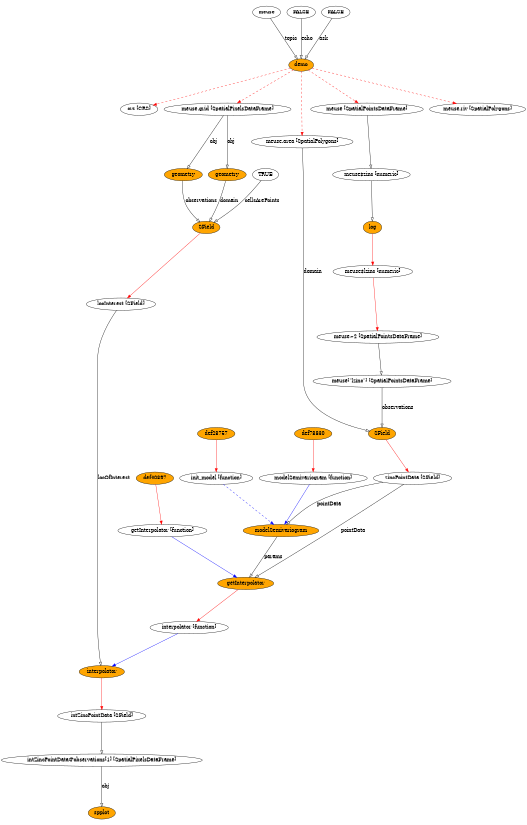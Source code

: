 digraph f {
	graph [bgcolor=transparent, fontcolor=black, ratio=fill, splines=TRUE, rank=same, size="3.51041666666667,5.52083333333333", rankdir=TB];
	node [label="\N", shape=ellipse, fixedsize=FALSE, fillcolor=white, style=filled, color=black, fontcolor=black, fontsize=14, height="0.5", width="0.75"];
	edge [headport=center, style=solid, arrowhead=normal, color=black, dir=none, weight="1.0", fontcolor=black, arrowtail=none, fontsize=14, labelfontsize=11, arrowsize=1, minlen=1];
	graph [bb="0,0,1233,1934.8"];
	init_model [label="init_model [function]", width="2.596", pos="495,816"];
	def28757 [fillcolor=orange, width="1.3126", pos="495,920"];
	modelSemivariogram [label="modelSemivariogram [function]", width="3.7602", pos="743,816"];
	def78830 [fillcolor=orange, width="1.3126", pos="743,920"];
	getInterpolator [label="getInterpolator [function]", width="3.034", pos="428,691"];
	def40897 [fillcolor=orange, width="1.3126", pos="336,816"];
	883 [label=demo, fillcolor=orange, width="0.89573", pos="670,1784"];
	94046 [label=meuse, width="0.98203", pos="576,1910"];
	4555 [label=FALSE, width="1.1187", pos="670,1910"];
	52810 [label=FALSE, width="1.1187", pos="769,1910"];
	crs [label="crs [CRS]", width="1.3665", pos="263,1680"];
	meuse [label="meuse [SpatialPointsDataFrame]", width="3.8391", pos="836,1680"];
	"meuse.area" [label="meuse.area [SpatialPolygons]", width="3.4835", pos="677,1605"];
	"meuse.grid" [label="meuse.grid [SpatialPixelsDataFrame]", width="4.3173", pos="486,1680"];
	"meuse.riv" [label="meuse.riv [SpatialPolygons]", width="3.3398", pos="1113,1680"];
	"meuse~2" [label="meuse~2 [SpatialPointsDataFrame]", width="4.1176", pos="866,1149"];
	"meuse$lzinc" [label="meuse$lzinc [numeric]", width="2.761", pos="849,1300"];
	892 [label=log, fillcolor=orange, pos="841,1404"];
	"meuse$zinc" [label="meuse$zinc [numeric]", width="2.6959", pos="836,1529"];
	zincPointData [label="zincPointData [SField]", width="2.7612", pos="997,816"];
	551 [label=SField, fillcolor=orange, width="1.0036", pos="883,920"];
	"meuse[\"lzinc\"]" [label="meuse[\"lzinc\"] [SpatialPointsDataFrame]", width="4.7569", pos="883,1046"];
	interpolator [label="interpolator [function]", width="2.696", pos="376,461"];
	456 [label=getInterpolator, fillcolor=orange, width="1.8947", pos="539,565"];
	956 [label=modelSemivariogram, fillcolor=orange, width="2.621", pos="693,691"];
	locInterest [label="locInterest [SField]", width="2.373", pos="229,1225"];
	453 [label=SField, fillcolor=orange, width="1.0036", pos="445,1404"];
	677 [label=geometry, fillcolor=orange, width="1.3126", pos="373,1529"];
	572 [label=geometry, fillcolor=orange, width="1.3126", pos="486,1529"];
	10292 [label=TRUE, width="1.0034", pos="588,1529"];
	intZincPointData [label="intZincPointData [SField]", width="3.0919", pos="248,254"];
	899 [label=interpolator, fillcolor=orange, width="1.5568", pos="248,358"];
	246 [label=spplot, fillcolor=orange, width="0.9534", pos="248,25"];
	"intZincPointData@observations[1]" [label="intZincPointData@observations[1] [SpatialPixelsDataFrame]", width="6.8983", pos="248,151"];
	init_model -> 956:center [style=dashed, color=blue, dir=forward, weight=1, pos="e,666.6,708.4 521.29,798.67 556.35,776.89 618.52,738.26 657.66,713.96"];
	def28757 -> init_model:center [color=red, dir=forward, weight=1, pos="e,495,834.05 495,901.7 495,885.92 495,862.36 495,844.09"];
	modelSemivariogram -> 956:center [color=blue, dir=forward, weight=1, pos="e,699.89,708.96 736.05,797.9 727.69,777.34 713.57,742.6 703.79,718.54"];
	def78830 -> modelSemivariogram:center [color=red, dir=forward, weight=1, pos="e,743,834.05 743,901.7 743,885.92 743,862.36 743,844.09"];
	getInterpolator -> 456:center [color=blue, dir=forward, weight=1, pos="e,523.98,582.78 443.2,673.02 462.3,651.68 495.21,614.92 517.04,590.53"];
	def40897 -> getInterpolator:center [color=red, dir=forward, weight=1, pos="e,415.2,709.11 348.41,798.41 364.03,777.53 391.01,741.46 409.17,717.17"];
	883 -> crs:center [style=dashed, color=red, dir=forward, weight=1, pos="e,299.75,1692 640.47,1776.3 580.19,1762.5 438.76,1729.6 321,1698 317.23,1697 313.33,1695.9 309.42,1694.8"];
	883 -> meuse:center [style=dashed, color=red, dir=forward, weight=1, pos="e,808.82,1697.7 691.02,1770.1 718.49,1753.2 767.01,1723.4 800.29,1702.9"];
	883 -> "meuse.area":center [style=dashed, color=red, dir=forward, weight=1, pos="e,676.32,1623.1 670.68,1765.7 671.91,1734.8 674.47,1670 675.93,1633.1"];
	883 -> "meuse.grid":center [style=dashed, color=red, dir=forward, weight=1, pos="e,516.21,1697.7 647.81,1770.7 617.49,1753.9 562.66,1723.5 525.3,1702.8"];
	883 -> "meuse.riv":center [style=dashed, color=red, dir=forward, weight=1, pos="e,1050.5,1695.4 699.41,1776.2 768.26,1760.4 941.54,1720.5 1040.6,1697.7"];
	94046 -> 883:center [arrowhead=onormal, dir=forward, weight=1, label=topic, pos="e,657.95,1800.9 588.1,1893 604.24,1871.7 632.98,1833.8 651.76,1809.1", lp="642,1847"];
	4555 -> 883:center [arrowhead=onormal, dir=forward, weight=1, label=echo, pos="e,670,1802.1 670,1891.8 670,1871.2 670,1836.6 670,1812.4", lp="683.21,1847"];
	52810 -> 883:center [arrowhead=onormal, dir=forward, weight=1, label=ask, pos="e,682.63,1800.8 756.06,1892.8 738.99,1871.4 708.83,1833.6 689.13,1809", lp="734.33,1847"];
	meuse -> "meuse$zinc":center [arrowhead=onormal, dir=forward, weight=1, pos="e,836,1547.4 836,1661.9 836,1636.4 836,1588.3 836,1557.7"];
	"meuse.area" -> 551:center [arrowhead=onormal, dir=forward, weight=1, label=domain, pos="e,848.79,926.31 678.45,1586.7 680.5,1560.7 684,1510.1 684,1467 684,1467 684,1467 684,1045 684,972.61 780.02,940.96 838.66,928.38", lp="705,1300"];
	"meuse.grid" -> 677:center [arrowhead=onormal, dir=forward, weight=1, label=obj, pos="e,385.47,1546.4 473.04,1661.9 453.09,1635.6 414.78,1585.1 391.79,1554.8", lp="450.95,1605"];
	"meuse.grid" -> 572:center [arrowhead=onormal, dir=forward, weight=1, label=obj, pos="e,486,1547.4 486,1661.9 486,1636.4 486,1588.3 486,1557.7", lp="494.95,1605"];
	"meuse~2" -> "meuse[\"lzinc\"]":center [arrowhead=onormal, dir=forward, weight=1, pos="e,880.1,1064.2 868.88,1130.9 871.5,1115.3 875.39,1092.2 878.43,1074.2"];
	"meuse$lzinc" -> "meuse~2":center [color=red, dir=forward, weight=1, pos="e,864.02,1167.4 850.95,1281.9 853.87,1256.3 859.4,1207.9 862.88,1177.3"];
	892 -> "meuse$lzinc":center [color=red, dir=forward, weight=1, pos="e,847.66,1318 842.36,1385.7 843.59,1369.9 845.44,1346.4 846.87,1328.1"];
	"meuse$zinc" -> 892:center [arrowhead=onormal, dir=forward, weight=1, pos="e,840.29,1422.4 836.7,1510.9 837.52,1490.6 838.9,1456.6 839.88,1432.6"];
	zincPointData -> 956:center [arrowhead=onormal, dir=forward, weight=1, label=pointData, pos="e,723.63,708.12 947.52,800.29 916.51,790.64 875.9,777.21 840.79,763 803.41,747.87 762.14,727.74 732.74,712.78", lp="867.6,754"];
	zincPointData -> 456:center [arrowhead=onormal, dir=forward, weight=1, label=pointData, pos="e,574.65,580.37 976.56,798.32 941.27,770.05 865.97,712.01 796,673 742.43,643.14 725.62,642.58 669,619 640.89,607.3 609.26,594.39\
 584.24,584.25", lp="880.6,691"];
	551 -> zincPointData:center [color=red, dir=forward, weight=1, pos="e,978.21,833.81 899.82,903.95 918.47,887.27 948.78,860.14 970.6,840.63"];
	"meuse[\"lzinc\"]" -> 551:center [arrowhead=onormal, dir=forward, weight=1, label=observations, pos="e,883,938.1 883,1027.8 883,1007.2 883,972.63 883,948.41", lp="918.38,983"];
	interpolator -> 899:center [color=blue, dir=forward, weight=1, pos="e,268.32,375.04 354.86,443.32 333.39,426.38 300.02,400.04 276.28,381.31"];
	456 -> interpolator:center [color=red, dir=forward, weight=1, pos="e,402.37,478.5 513.53,548.06 485.99,530.83 441.89,503.23 411.08,483.95"];
	956 -> 456:center [arrowhead=onormal, dir=forward, weight=1, label=params, pos="e,559.44,582.46 672.23,673.28 645.21,651.52 597.89,613.42 567.52,588.97", lp="645.21,628"];
	locInterest -> 899:center [arrowhead=onormal, dir=forward, weight=1, label=locOfInterest, pos="e,233.52,375.58 221.74,1206.8 212.3,1182.9 197,1137.9 197,1098 197,1098 197,1098 197,460 197,431.6 213.27,403.05 227.43,383.59", lp="233.92,816"];
	453 -> locInterest:center [color=red, dir=forward, weight=1, pos="e,249.33,1242.7 426.96,1388.2 389.35,1357.4 302.34,1286.1 257.24,1249.1"];
	677 -> 453:center [arrowhead=onormal, dir=forward, weight=1, label=observations, pos="e,424.4,1418.8 373.76,1510.9 375.08,1495.8 378.65,1473.7 388.24,1457 395.21,1444.8 406.01,1433.9 416.32,1425.2", lp="423.38,1466"];
	572 -> 453:center [arrowhead=onormal, dir=forward, weight=1, label=domain, pos="e,450.65,1422 480.3,1510.9 473.45,1490.3 461.87,1455.6 453.85,1431.5", lp="488,1466"];
	10292 -> 453:center [arrowhead=onormal, dir=forward, weight=1, label=cellsArePoints, pos="e,464.43,1419.3 572.37,1512.6 557.27,1497.9 533.58,1475.4 512,1457 499.34,1446.2 484.81,1434.8 472.53,1425.5", lp="571.82,1466"];
	intZincPointData -> "intZincPointData@observations[1]":center [arrowhead=onormal, dir=forward, weight=1, pos="e,248,169.22 248,235.87 248,220.41 248,197.42 248,179.41"];
	899 -> intZincPointData:center [color=red, dir=forward, weight=1, pos="e,248,272.05 248,339.7 248,323.92 248,300.36 248,282.09"];
	"intZincPointData@observations[1]" -> 246:center [arrowhead=onormal, dir=forward, weight=1, label=obj, pos="e,248,43.095 248,132.76 248,112.21 248,77.631 248,53.408", lp="256.95,88"];
}

